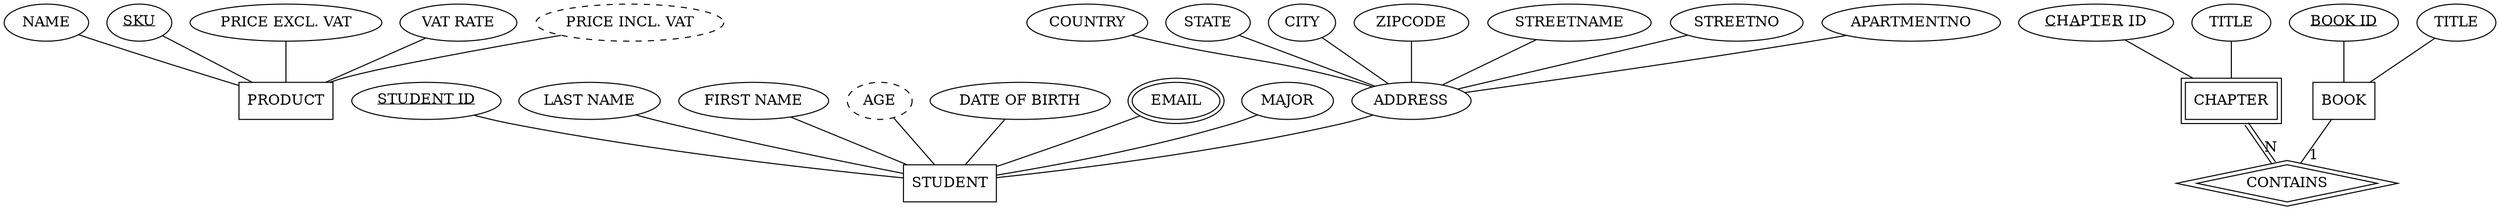 graph "graph" {
	graph [overlap=false]
	node [shape=box]
	1 [label=PRODUCT]
	2 [label=STUDENT]
	3 [label=BOOK]
	4 [label=CHAPTER peripheries=2]
	node [shape=diamond]
	5 [label=CONTAINS peripheries=2]
	3 -- 5 [headlabel=1 labeldistance=1.5]
	4 -- 5 [color="black:invis:black" headlabel=N labeldistance=1.5]
	node [shape=oval]
	6 [label=NAME]
	6 -- 1
	7 [label=<<U>SKU</U>>]
	7 -- 1
	8 [label="PRICE EXCL. VAT"]
	8 -- 1
	9 [label="VAT RATE"]
	9 -- 1
	10 [label="PRICE INCL. VAT" style=dashed]
	10 -- 1
	11 [label=<<U>STUDENT ID</U>>]
	11 -- 2
	12 [label="LAST NAME"]
	12 -- 2
	13 [label="FIRST NAME"]
	13 -- 2
	14 [label=AGE style=dashed]
	14 -- 2
	15 [label="DATE OF BIRTH"]
	15 -- 2
	16 [label=EMAIL peripheries=2]
	16 -- 2
	17 [label=MAJOR]
	17 -- 2
	18 [label=ADDRESS]
	18 -- 2
	19 [label=COUNTRY]
	19 -- 18
	20 [label=STATE]
	20 -- 18
	21 [label=CITY]
	21 -- 18
	22 [label=ZIPCODE]
	22 -- 18
	23 [label=STREETNAME]
	23 -- 18
	24 [label=STREETNO]
	24 -- 18
	25 [label=APARTMENTNO]
	25 -- 18
	26 [label=<<U>BOOK ID</U>>]
	26 -- 3
	27 [label=TITLE]
	27 -- 3
	28 [label=<<U>C</U>H<U>A</U>P<U>T</U>E<U>R</U> <U>I</U>D>]
	28 -- 4
	29 [label=TITLE]
	29 -- 4
}
